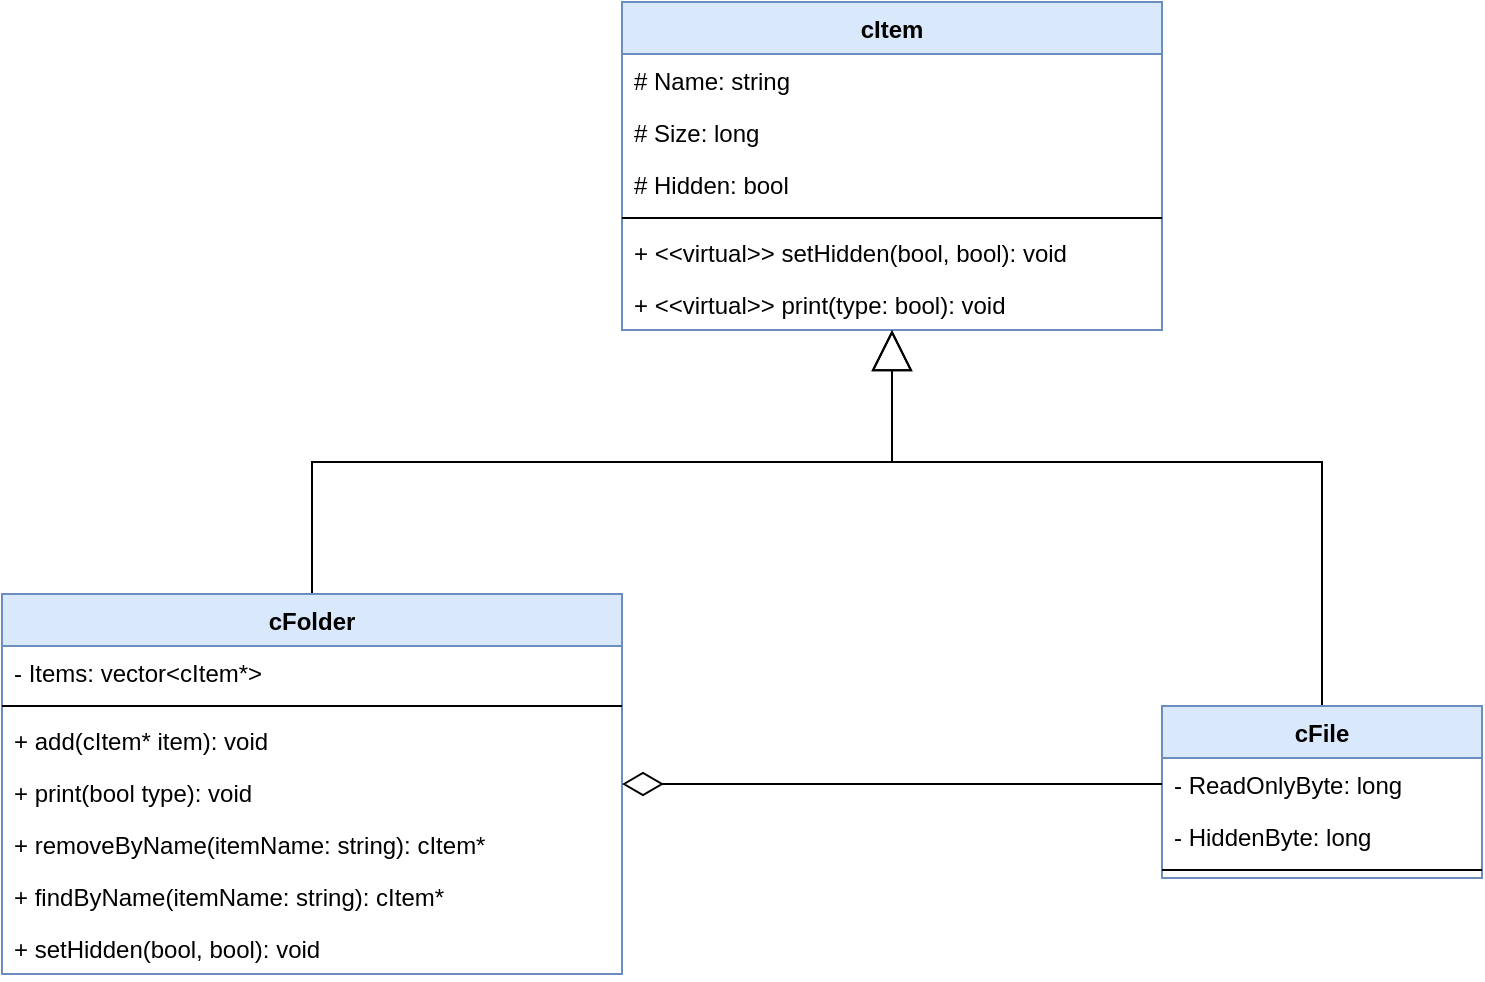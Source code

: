 <mxfile version="10.9.8" type="device"><diagram id="ShT2q4gdRKZlOO3l6tSO" name="Page-1"><mxGraphModel dx="1021" dy="546" grid="1" gridSize="10" guides="1" tooltips="1" connect="1" arrows="1" fold="1" page="1" pageScale="1" pageWidth="1100" pageHeight="850" math="0" shadow="0"><root><mxCell id="0"/><mxCell id="1" parent="0"/><mxCell id="U-ahEDvG8yK3_wv_4Dvc-1" value="cItem" style="swimlane;fontStyle=1;align=center;verticalAlign=top;childLayout=stackLayout;horizontal=1;startSize=26;horizontalStack=0;resizeParent=1;resizeParentMax=0;resizeLast=0;collapsible=1;marginBottom=0;fillColor=#dae8fc;strokeColor=#6c8ebf;" vertex="1" parent="1"><mxGeometry x="330" width="270" height="164" as="geometry"/></mxCell><mxCell id="U-ahEDvG8yK3_wv_4Dvc-2" value="# Name: string" style="text;strokeColor=none;fillColor=none;align=left;verticalAlign=top;spacingLeft=4;spacingRight=4;overflow=hidden;rotatable=0;points=[[0,0.5],[1,0.5]];portConstraint=eastwest;" vertex="1" parent="U-ahEDvG8yK3_wv_4Dvc-1"><mxGeometry y="26" width="270" height="26" as="geometry"/></mxCell><mxCell id="U-ahEDvG8yK3_wv_4Dvc-4" value="# Size: long" style="text;strokeColor=none;fillColor=none;align=left;verticalAlign=top;spacingLeft=4;spacingRight=4;overflow=hidden;rotatable=0;points=[[0,0.5],[1,0.5]];portConstraint=eastwest;" vertex="1" parent="U-ahEDvG8yK3_wv_4Dvc-1"><mxGeometry y="52" width="270" height="26" as="geometry"/></mxCell><mxCell id="U-ahEDvG8yK3_wv_4Dvc-5" value="# Hidden: bool" style="text;strokeColor=none;fillColor=none;align=left;verticalAlign=top;spacingLeft=4;spacingRight=4;overflow=hidden;rotatable=0;points=[[0,0.5],[1,0.5]];portConstraint=eastwest;" vertex="1" parent="U-ahEDvG8yK3_wv_4Dvc-1"><mxGeometry y="78" width="270" height="26" as="geometry"/></mxCell><mxCell id="U-ahEDvG8yK3_wv_4Dvc-3" value="" style="line;strokeWidth=1;fillColor=none;align=left;verticalAlign=middle;spacingTop=-1;spacingLeft=3;spacingRight=3;rotatable=0;labelPosition=right;points=[];portConstraint=eastwest;" vertex="1" parent="U-ahEDvG8yK3_wv_4Dvc-1"><mxGeometry y="104" width="270" height="8" as="geometry"/></mxCell><mxCell id="U-ahEDvG8yK3_wv_4Dvc-6" value="+ &lt;&lt;virtual&gt;&gt; setHidden(bool, bool): void" style="text;strokeColor=none;fillColor=none;align=left;verticalAlign=top;spacingLeft=4;spacingRight=4;overflow=hidden;rotatable=0;points=[[0,0.5],[1,0.5]];portConstraint=eastwest;" vertex="1" parent="U-ahEDvG8yK3_wv_4Dvc-1"><mxGeometry y="112" width="270" height="26" as="geometry"/></mxCell><mxCell id="U-ahEDvG8yK3_wv_4Dvc-7" value="+ &lt;&lt;virtual&gt;&gt; print(type: bool): void" style="text;strokeColor=none;fillColor=none;align=left;verticalAlign=top;spacingLeft=4;spacingRight=4;overflow=hidden;rotatable=0;points=[[0,0.5],[1,0.5]];portConstraint=eastwest;" vertex="1" parent="U-ahEDvG8yK3_wv_4Dvc-1"><mxGeometry y="138" width="270" height="26" as="geometry"/></mxCell><mxCell id="U-ahEDvG8yK3_wv_4Dvc-20" style="edgeStyle=orthogonalEdgeStyle;rounded=0;orthogonalLoop=1;jettySize=auto;html=1;endArrow=block;endFill=0;startSize=10;endSize=18;" edge="1" parent="1" source="U-ahEDvG8yK3_wv_4Dvc-8" target="U-ahEDvG8yK3_wv_4Dvc-1"><mxGeometry relative="1" as="geometry"><Array as="points"><mxPoint x="680" y="230"/><mxPoint x="465" y="230"/></Array></mxGeometry></mxCell><mxCell id="U-ahEDvG8yK3_wv_4Dvc-8" value="cFile" style="swimlane;fontStyle=1;align=center;verticalAlign=top;childLayout=stackLayout;horizontal=1;startSize=26;horizontalStack=0;resizeParent=1;resizeParentMax=0;resizeLast=0;collapsible=1;marginBottom=0;fillColor=#dae8fc;strokeColor=#6c8ebf;" vertex="1" parent="1"><mxGeometry x="600" y="352" width="160" height="86" as="geometry"/></mxCell><mxCell id="U-ahEDvG8yK3_wv_4Dvc-9" value="- ReadOnlyByte: long" style="text;strokeColor=none;fillColor=none;align=left;verticalAlign=top;spacingLeft=4;spacingRight=4;overflow=hidden;rotatable=0;points=[[0,0.5],[1,0.5]];portConstraint=eastwest;" vertex="1" parent="U-ahEDvG8yK3_wv_4Dvc-8"><mxGeometry y="26" width="160" height="26" as="geometry"/></mxCell><mxCell id="U-ahEDvG8yK3_wv_4Dvc-11" value="- HiddenByte: long" style="text;strokeColor=none;fillColor=none;align=left;verticalAlign=top;spacingLeft=4;spacingRight=4;overflow=hidden;rotatable=0;points=[[0,0.5],[1,0.5]];portConstraint=eastwest;" vertex="1" parent="U-ahEDvG8yK3_wv_4Dvc-8"><mxGeometry y="52" width="160" height="26" as="geometry"/></mxCell><mxCell id="U-ahEDvG8yK3_wv_4Dvc-10" value="" style="line;strokeWidth=1;fillColor=none;align=left;verticalAlign=middle;spacingTop=-1;spacingLeft=3;spacingRight=3;rotatable=0;labelPosition=right;points=[];portConstraint=eastwest;" vertex="1" parent="U-ahEDvG8yK3_wv_4Dvc-8"><mxGeometry y="78" width="160" height="8" as="geometry"/></mxCell><mxCell id="U-ahEDvG8yK3_wv_4Dvc-21" style="edgeStyle=orthogonalEdgeStyle;rounded=0;orthogonalLoop=1;jettySize=auto;html=1;endArrow=block;endFill=0;startSize=10;endSize=18;" edge="1" parent="1" source="U-ahEDvG8yK3_wv_4Dvc-12" target="U-ahEDvG8yK3_wv_4Dvc-1"><mxGeometry relative="1" as="geometry"><Array as="points"><mxPoint x="175" y="230"/><mxPoint x="465" y="230"/></Array></mxGeometry></mxCell><mxCell id="U-ahEDvG8yK3_wv_4Dvc-12" value="cFolder" style="swimlane;fontStyle=1;align=center;verticalAlign=top;childLayout=stackLayout;horizontal=1;startSize=26;horizontalStack=0;resizeParent=1;resizeParentMax=0;resizeLast=0;collapsible=1;marginBottom=0;fillColor=#dae8fc;strokeColor=#6c8ebf;" vertex="1" parent="1"><mxGeometry x="20" y="296" width="310" height="190" as="geometry"/></mxCell><mxCell id="U-ahEDvG8yK3_wv_4Dvc-13" value="- Items: vector&lt;cItem*&gt;" style="text;strokeColor=none;fillColor=none;align=left;verticalAlign=top;spacingLeft=4;spacingRight=4;overflow=hidden;rotatable=0;points=[[0,0.5],[1,0.5]];portConstraint=eastwest;" vertex="1" parent="U-ahEDvG8yK3_wv_4Dvc-12"><mxGeometry y="26" width="310" height="26" as="geometry"/></mxCell><mxCell id="U-ahEDvG8yK3_wv_4Dvc-14" value="" style="line;strokeWidth=1;fillColor=none;align=left;verticalAlign=middle;spacingTop=-1;spacingLeft=3;spacingRight=3;rotatable=0;labelPosition=right;points=[];portConstraint=eastwest;" vertex="1" parent="U-ahEDvG8yK3_wv_4Dvc-12"><mxGeometry y="52" width="310" height="8" as="geometry"/></mxCell><mxCell id="U-ahEDvG8yK3_wv_4Dvc-15" value="+ add(cItem* item): void" style="text;strokeColor=none;fillColor=none;align=left;verticalAlign=top;spacingLeft=4;spacingRight=4;overflow=hidden;rotatable=0;points=[[0,0.5],[1,0.5]];portConstraint=eastwest;" vertex="1" parent="U-ahEDvG8yK3_wv_4Dvc-12"><mxGeometry y="60" width="310" height="26" as="geometry"/></mxCell><mxCell id="U-ahEDvG8yK3_wv_4Dvc-16" value="+ print(bool type): void" style="text;strokeColor=none;fillColor=none;align=left;verticalAlign=top;spacingLeft=4;spacingRight=4;overflow=hidden;rotatable=0;points=[[0,0.5],[1,0.5]];portConstraint=eastwest;" vertex="1" parent="U-ahEDvG8yK3_wv_4Dvc-12"><mxGeometry y="86" width="310" height="26" as="geometry"/></mxCell><mxCell id="U-ahEDvG8yK3_wv_4Dvc-17" value="+ removeByName(itemName: string): cItem*" style="text;strokeColor=none;fillColor=none;align=left;verticalAlign=top;spacingLeft=4;spacingRight=4;overflow=hidden;rotatable=0;points=[[0,0.5],[1,0.5]];portConstraint=eastwest;" vertex="1" parent="U-ahEDvG8yK3_wv_4Dvc-12"><mxGeometry y="112" width="310" height="26" as="geometry"/></mxCell><mxCell id="U-ahEDvG8yK3_wv_4Dvc-18" value="+ findByName(itemName: string): cItem*" style="text;strokeColor=none;fillColor=none;align=left;verticalAlign=top;spacingLeft=4;spacingRight=4;overflow=hidden;rotatable=0;points=[[0,0.5],[1,0.5]];portConstraint=eastwest;" vertex="1" parent="U-ahEDvG8yK3_wv_4Dvc-12"><mxGeometry y="138" width="310" height="26" as="geometry"/></mxCell><mxCell id="U-ahEDvG8yK3_wv_4Dvc-19" value="+ setHidden(bool, bool): void " style="text;strokeColor=none;fillColor=none;align=left;verticalAlign=top;spacingLeft=4;spacingRight=4;overflow=hidden;rotatable=0;points=[[0,0.5],[1,0.5]];portConstraint=eastwest;" vertex="1" parent="U-ahEDvG8yK3_wv_4Dvc-12"><mxGeometry y="164" width="310" height="26" as="geometry"/></mxCell><mxCell id="U-ahEDvG8yK3_wv_4Dvc-22" style="edgeStyle=orthogonalEdgeStyle;rounded=0;orthogonalLoop=1;jettySize=auto;html=1;startSize=10;endArrow=diamondThin;endFill=0;endSize=18;" edge="1" parent="1" source="U-ahEDvG8yK3_wv_4Dvc-9" target="U-ahEDvG8yK3_wv_4Dvc-12"><mxGeometry relative="1" as="geometry"/></mxCell></root></mxGraphModel></diagram></mxfile>